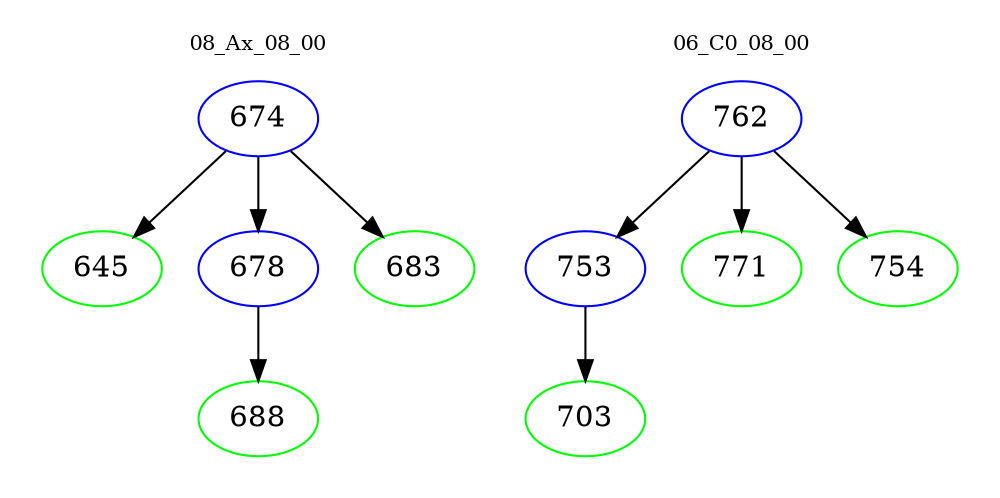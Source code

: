 digraph{
subgraph cluster_0 {
color = white
label = "08_Ax_08_00";
fontsize=10;
T0_674 [label="674", color="blue"]
T0_674 -> T0_645 [color="black"]
T0_645 [label="645", color="green"]
T0_674 -> T0_678 [color="black"]
T0_678 [label="678", color="blue"]
T0_678 -> T0_688 [color="black"]
T0_688 [label="688", color="green"]
T0_674 -> T0_683 [color="black"]
T0_683 [label="683", color="green"]
}
subgraph cluster_1 {
color = white
label = "06_C0_08_00";
fontsize=10;
T1_762 [label="762", color="blue"]
T1_762 -> T1_753 [color="black"]
T1_753 [label="753", color="blue"]
T1_753 -> T1_703 [color="black"]
T1_703 [label="703", color="green"]
T1_762 -> T1_771 [color="black"]
T1_771 [label="771", color="green"]
T1_762 -> T1_754 [color="black"]
T1_754 [label="754", color="green"]
}
}
